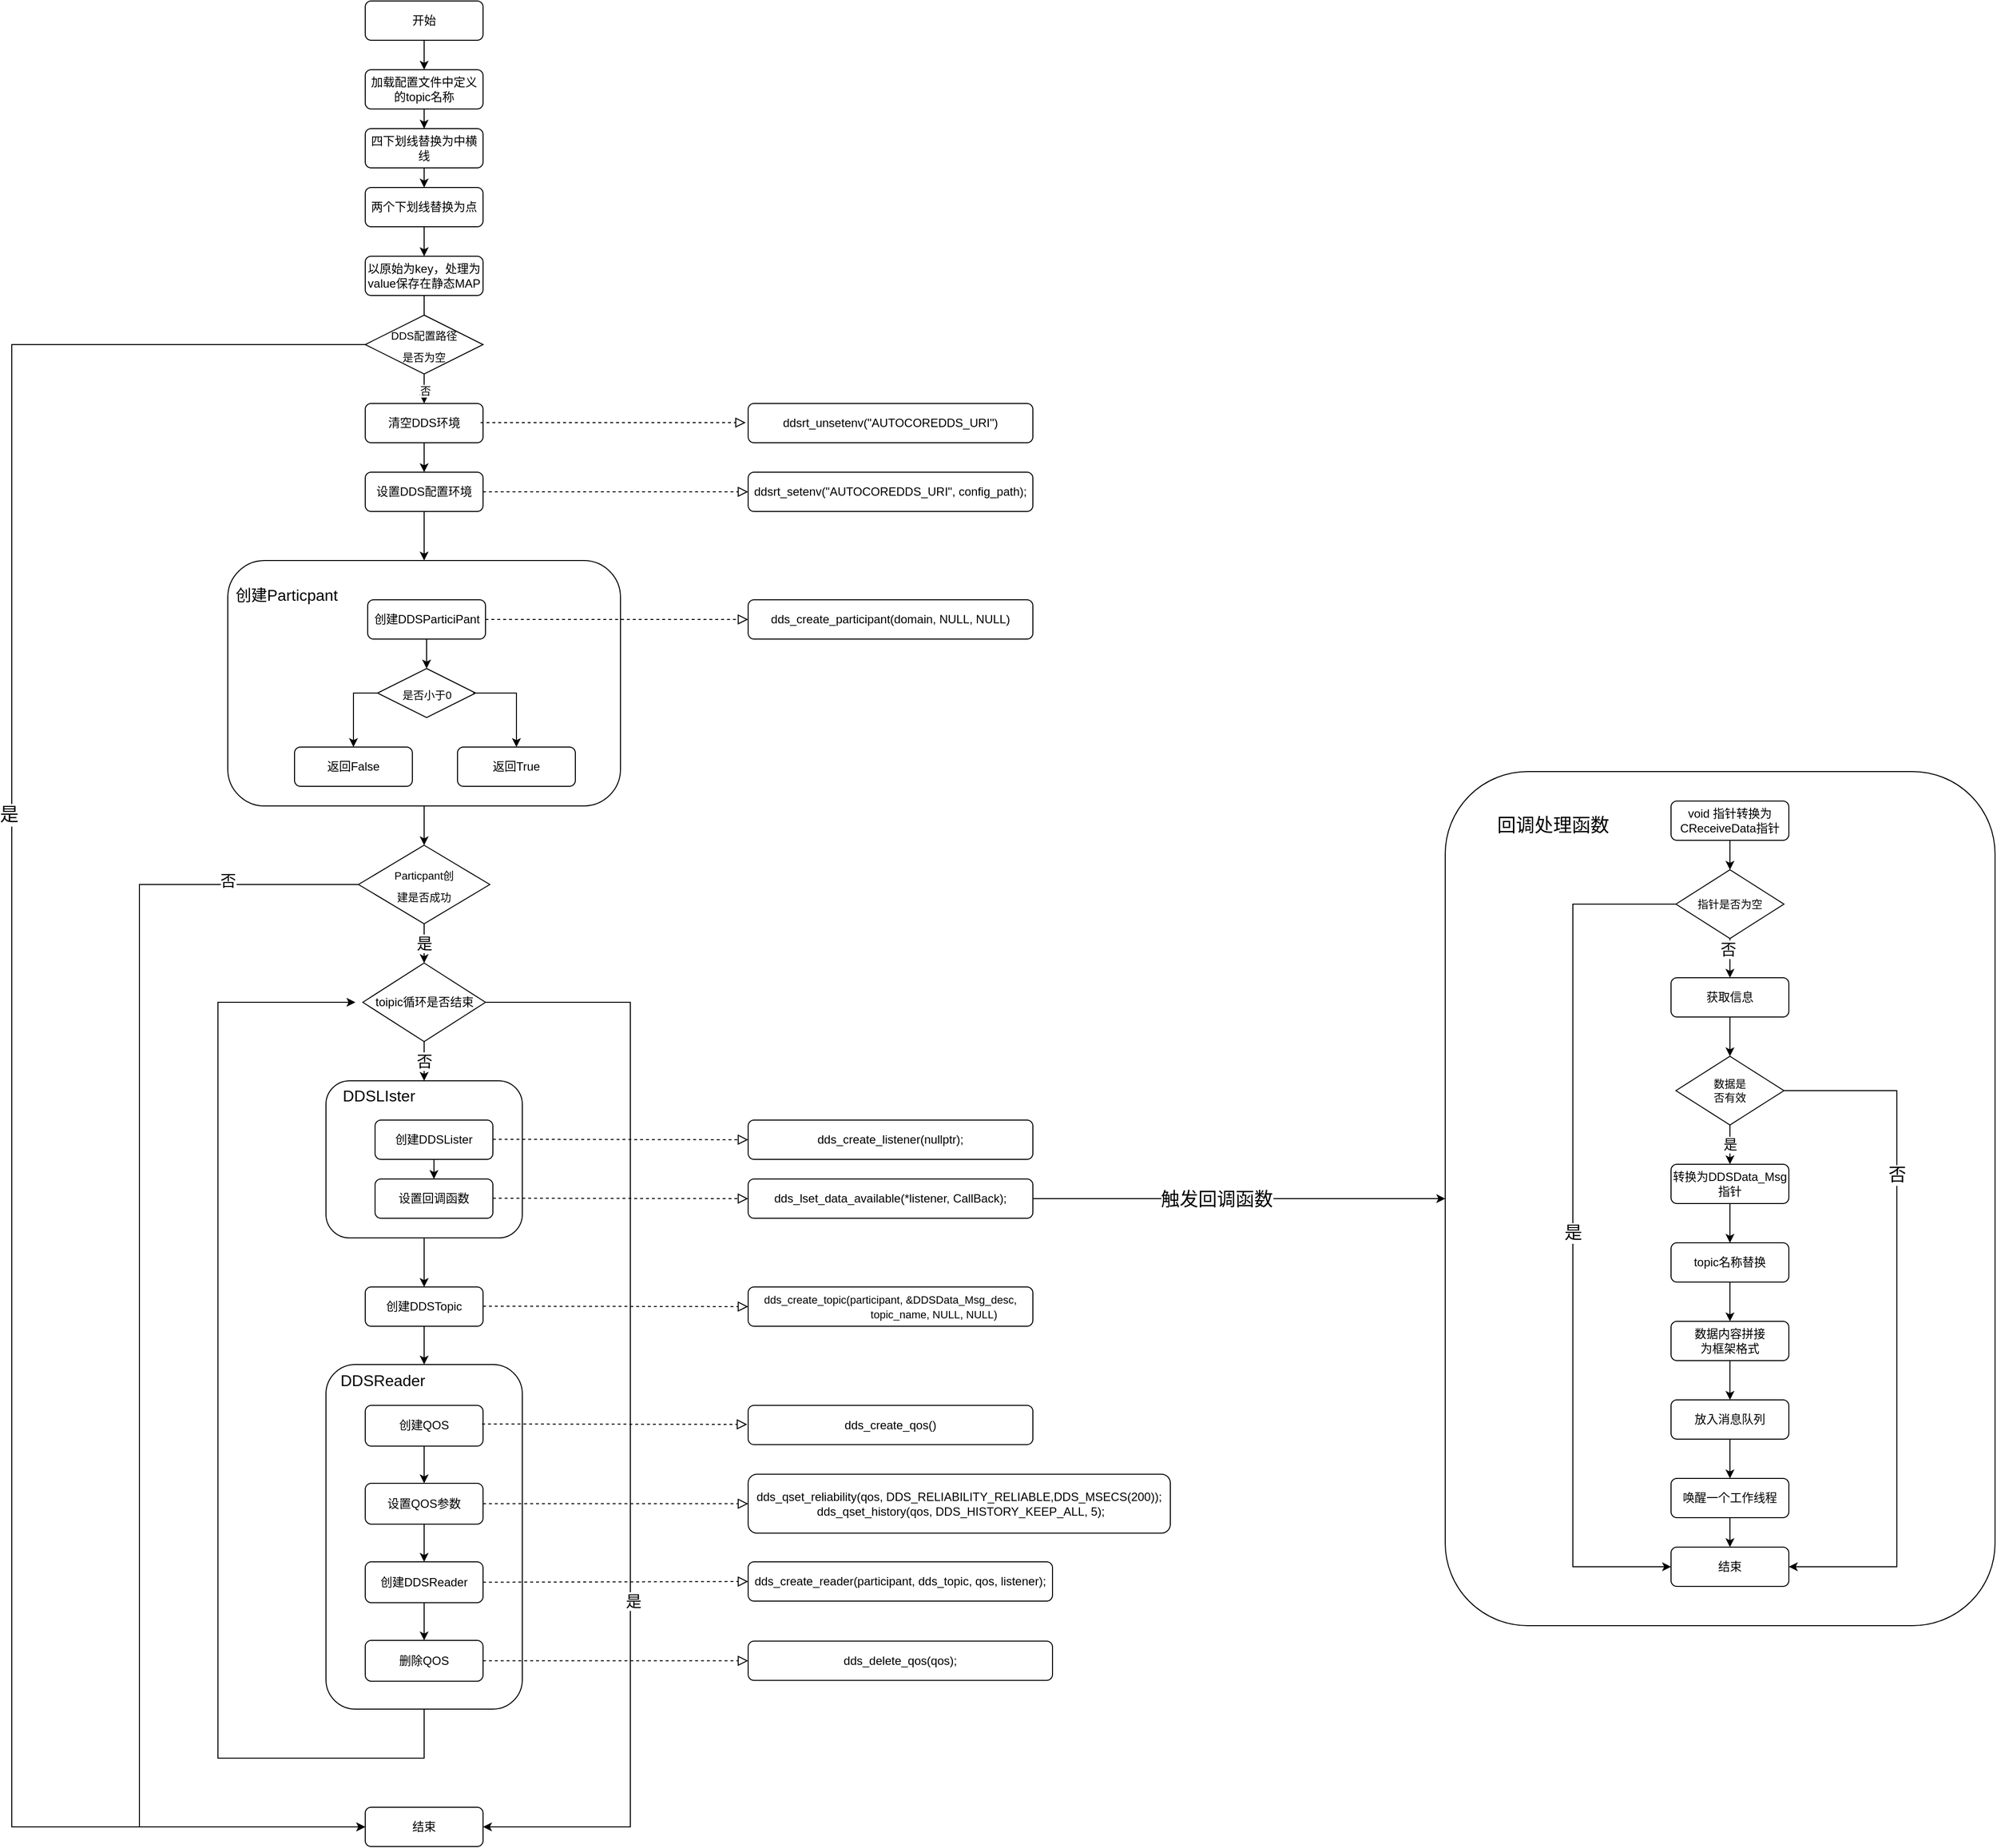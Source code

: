 <mxfile version="18.0.6" type="device" pages="2"><diagram id="C5RBs43oDa-KdzZeNtuy" name="流程图"><mxGraphModel dx="2249" dy="2034" grid="1" gridSize="10" guides="1" tooltips="1" connect="1" arrows="1" fold="1" page="1" pageScale="1" pageWidth="827" pageHeight="1169" math="0" shadow="0"><root><mxCell id="WIyWlLk6GJQsqaUBKTNV-0"/><mxCell id="WIyWlLk6GJQsqaUBKTNV-1" parent="WIyWlLk6GJQsqaUBKTNV-0"/><mxCell id="cuJrRugQoNiFZZpb15wd-6" value="" style="edgeStyle=orthogonalEdgeStyle;rounded=0;orthogonalLoop=1;jettySize=auto;html=1;" parent="WIyWlLk6GJQsqaUBKTNV-1" source="WIyWlLk6GJQsqaUBKTNV-3" target="WIyWlLk6GJQsqaUBKTNV-7" edge="1"><mxGeometry relative="1" as="geometry"/></mxCell><mxCell id="WIyWlLk6GJQsqaUBKTNV-3" value="加载配置文件中定义的topic名称" style="rounded=1;whiteSpace=wrap;html=1;fontSize=12;glass=0;strokeWidth=1;shadow=0;" parent="WIyWlLk6GJQsqaUBKTNV-1" vertex="1"><mxGeometry x="160" y="-130" width="120" height="40" as="geometry"/></mxCell><mxCell id="cuJrRugQoNiFZZpb15wd-7" value="" style="edgeStyle=orthogonalEdgeStyle;rounded=0;orthogonalLoop=1;jettySize=auto;html=1;" parent="WIyWlLk6GJQsqaUBKTNV-1" source="WIyWlLk6GJQsqaUBKTNV-7" target="WIyWlLk6GJQsqaUBKTNV-12" edge="1"><mxGeometry relative="1" as="geometry"/></mxCell><mxCell id="WIyWlLk6GJQsqaUBKTNV-7" value="四下划线替换为中横线" style="rounded=1;whiteSpace=wrap;html=1;fontSize=12;glass=0;strokeWidth=1;shadow=0;" parent="WIyWlLk6GJQsqaUBKTNV-1" vertex="1"><mxGeometry x="160" y="-70" width="120" height="40" as="geometry"/></mxCell><mxCell id="9Qp9pGbFGWa5GOUkGNf--16" value="" style="edgeStyle=orthogonalEdgeStyle;rounded=0;orthogonalLoop=1;jettySize=auto;html=1;fontSize=16;" parent="WIyWlLk6GJQsqaUBKTNV-1" source="WIyWlLk6GJQsqaUBKTNV-11" edge="1"><mxGeometry relative="1" as="geometry"><mxPoint x="220" y="370" as="targetPoint"/></mxGeometry></mxCell><mxCell id="WIyWlLk6GJQsqaUBKTNV-11" value="设置DDS配置环境" style="rounded=1;whiteSpace=wrap;html=1;fontSize=12;glass=0;strokeWidth=1;shadow=0;" parent="WIyWlLk6GJQsqaUBKTNV-1" vertex="1"><mxGeometry x="160" y="280" width="120" height="40" as="geometry"/></mxCell><mxCell id="cuJrRugQoNiFZZpb15wd-9" style="edgeStyle=orthogonalEdgeStyle;rounded=0;orthogonalLoop=1;jettySize=auto;html=1;entryX=0.5;entryY=0;entryDx=0;entryDy=0;" parent="WIyWlLk6GJQsqaUBKTNV-1" source="WIyWlLk6GJQsqaUBKTNV-12" target="cuJrRugQoNiFZZpb15wd-70" edge="1"><mxGeometry relative="1" as="geometry"/></mxCell><mxCell id="WIyWlLk6GJQsqaUBKTNV-12" value="两个下划线替换为点" style="rounded=1;whiteSpace=wrap;html=1;fontSize=12;glass=0;strokeWidth=1;shadow=0;" parent="WIyWlLk6GJQsqaUBKTNV-1" vertex="1"><mxGeometry x="160" y="-10" width="120" height="40" as="geometry"/></mxCell><mxCell id="cuJrRugQoNiFZZpb15wd-17" value="" style="edgeStyle=orthogonalEdgeStyle;rounded=0;orthogonalLoop=1;jettySize=auto;html=1;" parent="WIyWlLk6GJQsqaUBKTNV-1" source="cuJrRugQoNiFZZpb15wd-1" target="cuJrRugQoNiFZZpb15wd-3" edge="1"><mxGeometry relative="1" as="geometry"/></mxCell><mxCell id="cuJrRugQoNiFZZpb15wd-50" value="否" style="edgeStyle=orthogonalEdgeStyle;rounded=0;orthogonalLoop=1;jettySize=auto;html=1;fontSize=16;entryX=0.5;entryY=0;entryDx=0;entryDy=0;" parent="WIyWlLk6GJQsqaUBKTNV-1" source="cuJrRugQoNiFZZpb15wd-2" target="cuJrRugQoNiFZZpb15wd-1" edge="1"><mxGeometry relative="1" as="geometry"/></mxCell><mxCell id="cuJrRugQoNiFZZpb15wd-51" style="edgeStyle=orthogonalEdgeStyle;rounded=0;orthogonalLoop=1;jettySize=auto;html=1;entryX=1;entryY=0.5;entryDx=0;entryDy=0;fontSize=16;exitX=1;exitY=0.5;exitDx=0;exitDy=0;" parent="WIyWlLk6GJQsqaUBKTNV-1" source="cuJrRugQoNiFZZpb15wd-2" target="cuJrRugQoNiFZZpb15wd-12" edge="1"><mxGeometry relative="1" as="geometry"><Array as="points"><mxPoint x="430" y="820"/><mxPoint x="430" y="1660"/></Array></mxGeometry></mxCell><mxCell id="cuJrRugQoNiFZZpb15wd-52" value="是" style="edgeLabel;html=1;align=center;verticalAlign=middle;resizable=0;points=[];fontSize=16;" parent="cuJrRugQoNiFZZpb15wd-51" vertex="1" connectable="0"><mxGeometry x="0.332" y="3" relative="1" as="geometry"><mxPoint as="offset"/></mxGeometry></mxCell><mxCell id="cuJrRugQoNiFZZpb15wd-2" value="toipic循环是否结束" style="rhombus;whiteSpace=wrap;html=1;" parent="WIyWlLk6GJQsqaUBKTNV-1" vertex="1"><mxGeometry x="157.5" y="780" width="125" height="80" as="geometry"/></mxCell><mxCell id="cuJrRugQoNiFZZpb15wd-46" style="edgeStyle=orthogonalEdgeStyle;rounded=0;orthogonalLoop=1;jettySize=auto;html=1;entryX=0.5;entryY=0;entryDx=0;entryDy=0;fontSize=16;" parent="WIyWlLk6GJQsqaUBKTNV-1" source="cuJrRugQoNiFZZpb15wd-3" target="cuJrRugQoNiFZZpb15wd-35" edge="1"><mxGeometry relative="1" as="geometry"/></mxCell><mxCell id="cuJrRugQoNiFZZpb15wd-3" value="创建DDSTopic" style="rounded=1;whiteSpace=wrap;html=1;fontSize=12;glass=0;strokeWidth=1;shadow=0;" parent="WIyWlLk6GJQsqaUBKTNV-1" vertex="1"><mxGeometry x="160" y="1110" width="120" height="40" as="geometry"/></mxCell><mxCell id="cuJrRugQoNiFZZpb15wd-23" value="" style="edgeStyle=orthogonalEdgeStyle;rounded=0;orthogonalLoop=1;jettySize=auto;html=1;fontSize=16;" parent="WIyWlLk6GJQsqaUBKTNV-1" source="cuJrRugQoNiFZZpb15wd-11" target="WIyWlLk6GJQsqaUBKTNV-3" edge="1"><mxGeometry relative="1" as="geometry"/></mxCell><mxCell id="cuJrRugQoNiFZZpb15wd-11" value="开始" style="rounded=1;whiteSpace=wrap;html=1;fontSize=12;glass=0;strokeWidth=1;shadow=0;" parent="WIyWlLk6GJQsqaUBKTNV-1" vertex="1"><mxGeometry x="160" y="-200" width="120" height="40" as="geometry"/></mxCell><mxCell id="cuJrRugQoNiFZZpb15wd-12" value="结束" style="rounded=1;whiteSpace=wrap;html=1;fontSize=12;glass=0;strokeWidth=1;shadow=0;" parent="WIyWlLk6GJQsqaUBKTNV-1" vertex="1"><mxGeometry x="160" y="1640" width="120" height="40" as="geometry"/></mxCell><mxCell id="cuJrRugQoNiFZZpb15wd-24" value="dds_create_participant(domain, NULL, NULL)" style="rounded=1;whiteSpace=wrap;html=1;fontSize=12;glass=0;strokeWidth=1;shadow=0;" parent="WIyWlLk6GJQsqaUBKTNV-1" vertex="1"><mxGeometry x="550" y="410" width="290" height="40" as="geometry"/></mxCell><mxCell id="cuJrRugQoNiFZZpb15wd-25" value="ddsrt_setenv(&quot;AUTOCOREDDS_URI&quot;, config_path);" style="rounded=1;whiteSpace=wrap;html=1;fontSize=12;glass=0;strokeWidth=1;shadow=0;" parent="WIyWlLk6GJQsqaUBKTNV-1" vertex="1"><mxGeometry x="550" y="280" width="290" height="40" as="geometry"/></mxCell><mxCell id="cuJrRugQoNiFZZpb15wd-26" value="dds_create_listener(nullptr);" style="rounded=1;whiteSpace=wrap;html=1;fontSize=12;glass=0;strokeWidth=1;shadow=0;" parent="WIyWlLk6GJQsqaUBKTNV-1" vertex="1"><mxGeometry x="550" y="940" width="290" height="40" as="geometry"/></mxCell><mxCell id="_9ycCEqXCFf_0AN2MD2R-4" style="edgeStyle=orthogonalEdgeStyle;rounded=0;orthogonalLoop=1;jettySize=auto;html=1;fontSize=19;" edge="1" parent="WIyWlLk6GJQsqaUBKTNV-1" source="cuJrRugQoNiFZZpb15wd-27" target="_9ycCEqXCFf_0AN2MD2R-1"><mxGeometry relative="1" as="geometry"/></mxCell><mxCell id="_9ycCEqXCFf_0AN2MD2R-5" value="触发回调函数" style="edgeLabel;html=1;align=center;verticalAlign=middle;resizable=0;points=[];fontSize=19;" vertex="1" connectable="0" parent="_9ycCEqXCFf_0AN2MD2R-4"><mxGeometry x="-0.11" y="-1" relative="1" as="geometry"><mxPoint as="offset"/></mxGeometry></mxCell><mxCell id="cuJrRugQoNiFZZpb15wd-27" value="dds_lset_data_available(*listener, CallBack);" style="rounded=1;whiteSpace=wrap;html=1;fontSize=12;glass=0;strokeWidth=1;shadow=0;" parent="WIyWlLk6GJQsqaUBKTNV-1" vertex="1"><mxGeometry x="550" y="1000" width="290" height="40" as="geometry"/></mxCell><mxCell id="cuJrRugQoNiFZZpb15wd-28" value="dds_create_qos()" style="rounded=1;whiteSpace=wrap;html=1;fontSize=12;glass=0;strokeWidth=1;shadow=0;" parent="WIyWlLk6GJQsqaUBKTNV-1" vertex="1"><mxGeometry x="550" y="1230.57" width="290" height="40" as="geometry"/></mxCell><mxCell id="cuJrRugQoNiFZZpb15wd-29" value="&lt;font style=&quot;font-size: 11px;&quot;&gt;dds_create_topic(participant, &amp;amp;DDSData_Msg_desc,&lt;br&gt;&amp;nbsp; &amp;nbsp; &amp;nbsp; &amp;nbsp; &amp;nbsp; &amp;nbsp; &amp;nbsp; &amp;nbsp; &amp;nbsp; &amp;nbsp; &amp;nbsp; &amp;nbsp; &amp;nbsp; &amp;nbsp; &amp;nbsp;topic_name, NULL, NULL)&lt;/font&gt;" style="rounded=1;whiteSpace=wrap;html=1;fontSize=12;glass=0;strokeWidth=1;shadow=0;" parent="WIyWlLk6GJQsqaUBKTNV-1" vertex="1"><mxGeometry x="550" y="1110" width="290" height="40" as="geometry"/></mxCell><mxCell id="cuJrRugQoNiFZZpb15wd-34" value="" style="group" parent="WIyWlLk6GJQsqaUBKTNV-1" vertex="1" connectable="0"><mxGeometry x="120" y="900" width="200" height="160" as="geometry"/></mxCell><mxCell id="cuJrRugQoNiFZZpb15wd-1" value="&lt;span style=&quot;color: rgba(0, 0, 0, 0); font-family: monospace; font-size: 0px; text-align: start;&quot;&gt;%3CmxGraphModel%3E%3Croot%3E%3CmxCell%20id%3D%220%22%2F%3E%3CmxCell%20id%3D%221%22%20parent%3D%220%22%2F%3E%3CmxCell%20id%3D%222%22%20value%3D%22%E5%88%9B%E5%BB%BADDSTopic%22%20style%3D%22rounded%3D1%3BwhiteSpace%3Dwrap%3Bhtml%3D1%3BfontSize%3D12%3Bglass%3D0%3BstrokeWidth%3D1%3Bshadow%3D0%3B%22%20vertex%3D%221%22%20parent%3D%221%22%3E%3CmxGeometry%20x%3D%22160%22%20y%3D%22760%22%20width%3D%22120%22%20height%3D%2240%22%20as%3D%22geometry%22%2F%3E%3C%2FmxCell%3E%3C%2Froot%3E%3C%2FmxGraphModel%3E&lt;/span&gt;" style="rounded=1;whiteSpace=wrap;html=1;fontSize=12;glass=0;strokeWidth=1;shadow=0;" parent="cuJrRugQoNiFZZpb15wd-34" vertex="1"><mxGeometry width="200" height="160" as="geometry"/></mxCell><mxCell id="cuJrRugQoNiFZZpb15wd-30" value="创建DDSLister" style="rounded=1;whiteSpace=wrap;html=1;fontSize=12;glass=0;strokeWidth=1;shadow=0;" parent="cuJrRugQoNiFZZpb15wd-34" vertex="1"><mxGeometry x="50" y="40" width="120" height="40" as="geometry"/></mxCell><mxCell id="cuJrRugQoNiFZZpb15wd-31" value="设置回调函数" style="rounded=1;whiteSpace=wrap;html=1;fontSize=12;glass=0;strokeWidth=1;shadow=0;" parent="cuJrRugQoNiFZZpb15wd-34" vertex="1"><mxGeometry x="50" y="100" width="120" height="40" as="geometry"/></mxCell><mxCell id="cuJrRugQoNiFZZpb15wd-33" value="" style="edgeStyle=orthogonalEdgeStyle;rounded=0;orthogonalLoop=1;jettySize=auto;html=1;fontSize=16;" parent="cuJrRugQoNiFZZpb15wd-34" source="cuJrRugQoNiFZZpb15wd-30" target="cuJrRugQoNiFZZpb15wd-31" edge="1"><mxGeometry relative="1" as="geometry"/></mxCell><mxCell id="cuJrRugQoNiFZZpb15wd-32" value="DDSLIster" style="text;html=1;strokeColor=none;fillColor=none;align=center;verticalAlign=middle;whiteSpace=wrap;rounded=0;fontSize=16;" parent="cuJrRugQoNiFZZpb15wd-34" vertex="1"><mxGeometry x="24" width="60" height="30" as="geometry"/></mxCell><mxCell id="cuJrRugQoNiFZZpb15wd-47" style="edgeStyle=orthogonalEdgeStyle;rounded=0;orthogonalLoop=1;jettySize=auto;html=1;fontSize=16;" parent="WIyWlLk6GJQsqaUBKTNV-1" source="cuJrRugQoNiFZZpb15wd-35" edge="1"><mxGeometry relative="1" as="geometry"><mxPoint x="150" y="820" as="targetPoint"/><Array as="points"><mxPoint x="220" y="1590"/><mxPoint x="10" y="1590"/><mxPoint x="10" y="820"/></Array></mxGeometry></mxCell><mxCell id="cuJrRugQoNiFZZpb15wd-57" value="" style="endArrow=block;startArrow=none;endFill=0;startFill=0;endSize=8;html=1;verticalAlign=bottom;dashed=1;labelBackgroundColor=none;rounded=0;fontSize=16;elbow=vertical;exitX=1;exitY=0.5;exitDx=0;exitDy=0;entryX=0;entryY=0.5;entryDx=0;entryDy=0;" parent="WIyWlLk6GJQsqaUBKTNV-1" source="WIyWlLk6GJQsqaUBKTNV-11" target="cuJrRugQoNiFZZpb15wd-25" edge="1"><mxGeometry width="160" relative="1" as="geometry"><mxPoint x="380" y="420" as="sourcePoint"/><mxPoint x="540" y="420" as="targetPoint"/></mxGeometry></mxCell><mxCell id="cuJrRugQoNiFZZpb15wd-59" value="" style="endArrow=block;startArrow=none;endFill=0;startFill=0;endSize=8;html=1;verticalAlign=bottom;dashed=1;labelBackgroundColor=none;rounded=0;fontSize=16;elbow=vertical;exitX=1;exitY=0.5;exitDx=0;exitDy=0;" parent="WIyWlLk6GJQsqaUBKTNV-1" edge="1"><mxGeometry width="160" relative="1" as="geometry"><mxPoint x="290" y="959.58" as="sourcePoint"/><mxPoint x="550" y="960" as="targetPoint"/></mxGeometry></mxCell><mxCell id="cuJrRugQoNiFZZpb15wd-60" style="edgeStyle=none;rounded=0;orthogonalLoop=1;jettySize=auto;html=1;exitX=0.5;exitY=1;exitDx=0;exitDy=0;fontSize=16;elbow=vertical;" parent="WIyWlLk6GJQsqaUBKTNV-1" source="cuJrRugQoNiFZZpb15wd-26" target="cuJrRugQoNiFZZpb15wd-26" edge="1"><mxGeometry relative="1" as="geometry"/></mxCell><mxCell id="cuJrRugQoNiFZZpb15wd-61" value="" style="endArrow=block;startArrow=none;endFill=0;startFill=0;endSize=8;html=1;verticalAlign=bottom;dashed=1;labelBackgroundColor=none;rounded=0;fontSize=16;elbow=vertical;exitX=1;exitY=0.5;exitDx=0;exitDy=0;entryX=0;entryY=0.5;entryDx=0;entryDy=0;" parent="WIyWlLk6GJQsqaUBKTNV-1" target="cuJrRugQoNiFZZpb15wd-27" edge="1"><mxGeometry width="160" relative="1" as="geometry"><mxPoint x="290" y="1019.58" as="sourcePoint"/><mxPoint x="540" y="1020" as="targetPoint"/></mxGeometry></mxCell><mxCell id="cuJrRugQoNiFZZpb15wd-62" value="" style="endArrow=block;startArrow=none;endFill=0;startFill=0;endSize=8;html=1;verticalAlign=bottom;dashed=1;labelBackgroundColor=none;rounded=0;fontSize=16;elbow=vertical;exitX=1;exitY=0.5;exitDx=0;exitDy=0;entryX=0;entryY=0.5;entryDx=0;entryDy=0;" parent="WIyWlLk6GJQsqaUBKTNV-1" target="cuJrRugQoNiFZZpb15wd-29" edge="1"><mxGeometry width="160" relative="1" as="geometry"><mxPoint x="280" y="1129.58" as="sourcePoint"/><mxPoint x="540" y="1130" as="targetPoint"/></mxGeometry></mxCell><mxCell id="cuJrRugQoNiFZZpb15wd-64" value="dds_qset_reliability(qos, DDS_RELIABILITY_RELIABLE,DDS_MSECS(200));&lt;br&gt;&amp;nbsp;dds_qset_history(qos, DDS_HISTORY_KEEP_ALL, 5);" style="rounded=1;whiteSpace=wrap;html=1;fontSize=12;glass=0;strokeWidth=1;shadow=0;" parent="WIyWlLk6GJQsqaUBKTNV-1" vertex="1"><mxGeometry x="550" y="1300.78" width="430" height="60" as="geometry"/></mxCell><mxCell id="cuJrRugQoNiFZZpb15wd-66" value="dds_create_reader(participant, dds_topic, qos, listener);" style="rounded=1;whiteSpace=wrap;html=1;fontSize=12;glass=0;strokeWidth=1;shadow=0;" parent="WIyWlLk6GJQsqaUBKTNV-1" vertex="1"><mxGeometry x="550" y="1390" width="310" height="40" as="geometry"/></mxCell><mxCell id="cuJrRugQoNiFZZpb15wd-68" value="dds_delete_qos(qos);" style="rounded=1;whiteSpace=wrap;html=1;fontSize=12;glass=0;strokeWidth=1;shadow=0;" parent="WIyWlLk6GJQsqaUBKTNV-1" vertex="1"><mxGeometry x="550" y="1470.79" width="310" height="40" as="geometry"/></mxCell><mxCell id="9Qp9pGbFGWa5GOUkGNf--5" value="" style="edgeStyle=orthogonalEdgeStyle;rounded=0;orthogonalLoop=1;jettySize=auto;html=1;fontSize=11;" parent="WIyWlLk6GJQsqaUBKTNV-1" source="cuJrRugQoNiFZZpb15wd-70" target="9Qp9pGbFGWa5GOUkGNf--4" edge="1"><mxGeometry relative="1" as="geometry"/></mxCell><mxCell id="9Qp9pGbFGWa5GOUkGNf--6" value="否" style="edgeLabel;html=1;align=center;verticalAlign=middle;resizable=0;points=[];fontSize=11;" parent="9Qp9pGbFGWa5GOUkGNf--5" vertex="1" connectable="0"><mxGeometry x="0.746" y="1" relative="1" as="geometry"><mxPoint y="1" as="offset"/></mxGeometry></mxCell><mxCell id="cuJrRugQoNiFZZpb15wd-70" value="以原始为key，处理为value保存在静态MAP" style="rounded=1;whiteSpace=wrap;html=1;fontSize=12;glass=0;strokeWidth=1;shadow=0;" parent="WIyWlLk6GJQsqaUBKTNV-1" vertex="1"><mxGeometry x="160" y="60" width="120" height="40" as="geometry"/></mxCell><mxCell id="cuJrRugQoNiFZZpb15wd-35" value="" style="rounded=1;whiteSpace=wrap;html=1;fontSize=16;" parent="WIyWlLk6GJQsqaUBKTNV-1" vertex="1"><mxGeometry x="120" y="1189" width="200" height="351" as="geometry"/></mxCell><mxCell id="cuJrRugQoNiFZZpb15wd-4" value="创建QOS" style="rounded=1;whiteSpace=wrap;html=1;fontSize=12;glass=0;strokeWidth=1;shadow=0;" parent="WIyWlLk6GJQsqaUBKTNV-1" vertex="1"><mxGeometry x="160" y="1230.571" width="120" height="41.571" as="geometry"/></mxCell><mxCell id="cuJrRugQoNiFZZpb15wd-36" value="设置QOS参数" style="rounded=1;whiteSpace=wrap;html=1;fontSize=12;glass=0;strokeWidth=1;shadow=0;" parent="WIyWlLk6GJQsqaUBKTNV-1" vertex="1"><mxGeometry x="160" y="1309.999" width="120" height="41.571" as="geometry"/></mxCell><mxCell id="cuJrRugQoNiFZZpb15wd-41" style="edgeStyle=orthogonalEdgeStyle;rounded=0;orthogonalLoop=1;jettySize=auto;html=1;entryX=0.5;entryY=0;entryDx=0;entryDy=0;fontSize=16;" parent="WIyWlLk6GJQsqaUBKTNV-1" source="cuJrRugQoNiFZZpb15wd-4" target="cuJrRugQoNiFZZpb15wd-36" edge="1"><mxGeometry relative="1" as="geometry"/></mxCell><mxCell id="cuJrRugQoNiFZZpb15wd-37" value="创建DDSReader" style="rounded=1;whiteSpace=wrap;html=1;fontSize=12;glass=0;strokeWidth=1;shadow=0;" parent="WIyWlLk6GJQsqaUBKTNV-1" vertex="1"><mxGeometry x="160" y="1389.996" width="120" height="41.571" as="geometry"/></mxCell><mxCell id="cuJrRugQoNiFZZpb15wd-43" style="edgeStyle=orthogonalEdgeStyle;rounded=0;orthogonalLoop=1;jettySize=auto;html=1;entryX=0.5;entryY=0;entryDx=0;entryDy=0;fontSize=16;" parent="WIyWlLk6GJQsqaUBKTNV-1" source="cuJrRugQoNiFZZpb15wd-36" target="cuJrRugQoNiFZZpb15wd-37" edge="1"><mxGeometry relative="1" as="geometry"/></mxCell><mxCell id="cuJrRugQoNiFZZpb15wd-38" value="删除QOS" style="rounded=1;whiteSpace=wrap;html=1;fontSize=12;glass=0;strokeWidth=1;shadow=0;" parent="WIyWlLk6GJQsqaUBKTNV-1" vertex="1"><mxGeometry x="160" y="1470.003" width="120" height="41.571" as="geometry"/></mxCell><mxCell id="cuJrRugQoNiFZZpb15wd-44" style="edgeStyle=orthogonalEdgeStyle;rounded=0;orthogonalLoop=1;jettySize=auto;html=1;entryX=0.5;entryY=0;entryDx=0;entryDy=0;fontSize=16;" parent="WIyWlLk6GJQsqaUBKTNV-1" source="cuJrRugQoNiFZZpb15wd-37" target="cuJrRugQoNiFZZpb15wd-38" edge="1"><mxGeometry relative="1" as="geometry"/></mxCell><mxCell id="cuJrRugQoNiFZZpb15wd-39" value="DDSReader" style="text;html=1;strokeColor=none;fillColor=none;align=center;verticalAlign=middle;whiteSpace=wrap;rounded=0;fontSize=16;" parent="WIyWlLk6GJQsqaUBKTNV-1" vertex="1"><mxGeometry x="148" y="1189" width="60" height="31.179" as="geometry"/></mxCell><mxCell id="_9ycCEqXCFf_0AN2MD2R-6" style="edgeStyle=orthogonalEdgeStyle;rounded=0;orthogonalLoop=1;jettySize=auto;html=1;fontSize=19;" edge="1" parent="WIyWlLk6GJQsqaUBKTNV-1" source="9Qp9pGbFGWa5GOUkGNf--3" target="cuJrRugQoNiFZZpb15wd-12"><mxGeometry relative="1" as="geometry"><Array as="points"><mxPoint x="-200" y="150"/><mxPoint x="-200" y="1660"/></Array></mxGeometry></mxCell><mxCell id="_9ycCEqXCFf_0AN2MD2R-7" value="是" style="edgeLabel;html=1;align=center;verticalAlign=middle;resizable=0;points=[];fontSize=19;" vertex="1" connectable="0" parent="_9ycCEqXCFf_0AN2MD2R-6"><mxGeometry x="-0.248" y="-3" relative="1" as="geometry"><mxPoint as="offset"/></mxGeometry></mxCell><mxCell id="9Qp9pGbFGWa5GOUkGNf--3" value="&lt;font style=&quot;font-size: 11px;&quot;&gt;DDS配置路径&lt;br&gt;是否为空&lt;/font&gt;" style="rhombus;whiteSpace=wrap;html=1;fontSize=18;" parent="WIyWlLk6GJQsqaUBKTNV-1" vertex="1"><mxGeometry x="160" y="120" width="120" height="60" as="geometry"/></mxCell><mxCell id="9Qp9pGbFGWa5GOUkGNf--8" value="" style="edgeStyle=orthogonalEdgeStyle;rounded=0;orthogonalLoop=1;jettySize=auto;html=1;fontSize=11;" parent="WIyWlLk6GJQsqaUBKTNV-1" source="9Qp9pGbFGWa5GOUkGNf--4" target="WIyWlLk6GJQsqaUBKTNV-11" edge="1"><mxGeometry relative="1" as="geometry"/></mxCell><mxCell id="9Qp9pGbFGWa5GOUkGNf--4" value="清空DDS环境" style="rounded=1;whiteSpace=wrap;html=1;fontSize=12;glass=0;strokeWidth=1;shadow=0;" parent="WIyWlLk6GJQsqaUBKTNV-1" vertex="1"><mxGeometry x="160" y="210" width="120" height="40" as="geometry"/></mxCell><mxCell id="9Qp9pGbFGWa5GOUkGNf--9" value="ddsrt_unsetenv(&quot;AUTOCOREDDS_URI&quot;)" style="rounded=1;whiteSpace=wrap;html=1;fontSize=12;glass=0;strokeWidth=1;shadow=0;" parent="WIyWlLk6GJQsqaUBKTNV-1" vertex="1"><mxGeometry x="550" y="210" width="290" height="40" as="geometry"/></mxCell><mxCell id="9Qp9pGbFGWa5GOUkGNf--10" value="" style="endArrow=block;startArrow=none;endFill=0;startFill=0;endSize=8;html=1;verticalAlign=bottom;dashed=1;labelBackgroundColor=none;rounded=0;fontSize=16;elbow=vertical;exitX=1;exitY=0.5;exitDx=0;exitDy=0;entryX=0;entryY=0.5;entryDx=0;entryDy=0;" parent="WIyWlLk6GJQsqaUBKTNV-1" edge="1"><mxGeometry width="160" relative="1" as="geometry"><mxPoint x="277.5" y="229.5" as="sourcePoint"/><mxPoint x="547.5" y="229.5" as="targetPoint"/></mxGeometry></mxCell><mxCell id="9Qp9pGbFGWa5GOUkGNf--23" value="" style="edgeStyle=orthogonalEdgeStyle;rounded=0;orthogonalLoop=1;jettySize=auto;html=1;fontSize=16;" parent="WIyWlLk6GJQsqaUBKTNV-1" source="9Qp9pGbFGWa5GOUkGNf--12" target="9Qp9pGbFGWa5GOUkGNf--22" edge="1"><mxGeometry relative="1" as="geometry"/></mxCell><mxCell id="9Qp9pGbFGWa5GOUkGNf--12" value="" style="rounded=1;whiteSpace=wrap;html=1;fontSize=11;" parent="WIyWlLk6GJQsqaUBKTNV-1" vertex="1"><mxGeometry x="20" y="370" width="400" height="250" as="geometry"/></mxCell><mxCell id="cuJrRugQoNiFZZpb15wd-0" value="创建DDSParticiPant" style="rounded=1;whiteSpace=wrap;html=1;fontSize=12;glass=0;strokeWidth=1;shadow=0;" parent="WIyWlLk6GJQsqaUBKTNV-1" vertex="1"><mxGeometry x="162.5" y="410" width="120" height="40" as="geometry"/></mxCell><mxCell id="9Qp9pGbFGWa5GOUkGNf--11" value="&lt;span style=&quot;font-size: 11px;&quot;&gt;是否小于0&lt;/span&gt;" style="rhombus;whiteSpace=wrap;html=1;fontSize=18;" parent="WIyWlLk6GJQsqaUBKTNV-1" vertex="1"><mxGeometry x="172.5" y="480" width="100" height="50" as="geometry"/></mxCell><mxCell id="9Qp9pGbFGWa5GOUkGNf--18" value="" style="edgeStyle=orthogonalEdgeStyle;rounded=0;orthogonalLoop=1;jettySize=auto;html=1;fontSize=16;entryX=0.5;entryY=0;entryDx=0;entryDy=0;" parent="WIyWlLk6GJQsqaUBKTNV-1" source="cuJrRugQoNiFZZpb15wd-0" target="9Qp9pGbFGWa5GOUkGNf--11" edge="1"><mxGeometry relative="1" as="geometry"/></mxCell><mxCell id="9Qp9pGbFGWa5GOUkGNf--13" value="返回False" style="rounded=1;whiteSpace=wrap;html=1;fontSize=12;glass=0;strokeWidth=1;shadow=0;" parent="WIyWlLk6GJQsqaUBKTNV-1" vertex="1"><mxGeometry x="88" y="560" width="120" height="40" as="geometry"/></mxCell><mxCell id="9Qp9pGbFGWa5GOUkGNf--20" style="edgeStyle=orthogonalEdgeStyle;rounded=0;orthogonalLoop=1;jettySize=auto;html=1;entryX=0.5;entryY=0;entryDx=0;entryDy=0;fontSize=16;exitX=0;exitY=0.5;exitDx=0;exitDy=0;" parent="WIyWlLk6GJQsqaUBKTNV-1" source="9Qp9pGbFGWa5GOUkGNf--11" target="9Qp9pGbFGWa5GOUkGNf--13" edge="1"><mxGeometry relative="1" as="geometry"/></mxCell><mxCell id="9Qp9pGbFGWa5GOUkGNf--14" value="返回True" style="rounded=1;whiteSpace=wrap;html=1;fontSize=12;glass=0;strokeWidth=1;shadow=0;" parent="WIyWlLk6GJQsqaUBKTNV-1" vertex="1"><mxGeometry x="254" y="560" width="120" height="40" as="geometry"/></mxCell><mxCell id="9Qp9pGbFGWa5GOUkGNf--17" value="" style="edgeStyle=orthogonalEdgeStyle;rounded=0;orthogonalLoop=1;jettySize=auto;html=1;fontSize=16;" parent="WIyWlLk6GJQsqaUBKTNV-1" target="9Qp9pGbFGWa5GOUkGNf--14" edge="1"><mxGeometry relative="1" as="geometry"><mxPoint x="270" y="505" as="sourcePoint"/><Array as="points"><mxPoint x="314" y="505"/></Array></mxGeometry></mxCell><mxCell id="9Qp9pGbFGWa5GOUkGNf--15" value="创建Particpant" style="text;html=1;strokeColor=none;fillColor=none;align=center;verticalAlign=middle;whiteSpace=wrap;rounded=0;fontSize=16;" parent="WIyWlLk6GJQsqaUBKTNV-1" vertex="1"><mxGeometry x="20" y="390" width="120" height="30" as="geometry"/></mxCell><mxCell id="9Qp9pGbFGWa5GOUkGNf--24" value="是" style="edgeStyle=orthogonalEdgeStyle;rounded=0;orthogonalLoop=1;jettySize=auto;html=1;fontSize=16;" parent="WIyWlLk6GJQsqaUBKTNV-1" source="9Qp9pGbFGWa5GOUkGNf--22" target="cuJrRugQoNiFZZpb15wd-2" edge="1"><mxGeometry relative="1" as="geometry"/></mxCell><mxCell id="9Qp9pGbFGWa5GOUkGNf--25" style="edgeStyle=orthogonalEdgeStyle;rounded=0;orthogonalLoop=1;jettySize=auto;html=1;entryX=0;entryY=0.5;entryDx=0;entryDy=0;fontSize=16;" parent="WIyWlLk6GJQsqaUBKTNV-1" source="9Qp9pGbFGWa5GOUkGNf--22" target="cuJrRugQoNiFZZpb15wd-12" edge="1"><mxGeometry relative="1" as="geometry"><Array as="points"><mxPoint x="-70" y="700"/><mxPoint x="-70" y="1660"/></Array></mxGeometry></mxCell><mxCell id="9Qp9pGbFGWa5GOUkGNf--26" value="否" style="edgeLabel;html=1;align=center;verticalAlign=middle;resizable=0;points=[];fontSize=16;" parent="9Qp9pGbFGWa5GOUkGNf--25" vertex="1" connectable="0"><mxGeometry x="-0.812" y="-4" relative="1" as="geometry"><mxPoint as="offset"/></mxGeometry></mxCell><mxCell id="9Qp9pGbFGWa5GOUkGNf--22" value="&lt;span style=&quot;font-size: 11px;&quot;&gt;Particpant创&lt;br&gt;建是否成功&lt;/span&gt;" style="rhombus;whiteSpace=wrap;html=1;fontSize=18;" parent="WIyWlLk6GJQsqaUBKTNV-1" vertex="1"><mxGeometry x="153.12" y="660" width="133.75" height="80" as="geometry"/></mxCell><mxCell id="cuJrRugQoNiFZZpb15wd-58" value="" style="endArrow=block;startArrow=none;endFill=0;startFill=0;endSize=8;html=1;verticalAlign=bottom;dashed=1;labelBackgroundColor=none;rounded=0;fontSize=16;elbow=vertical;exitX=1;exitY=0.5;exitDx=0;exitDy=0;entryX=0;entryY=0.5;entryDx=0;entryDy=0;" parent="WIyWlLk6GJQsqaUBKTNV-1" source="cuJrRugQoNiFZZpb15wd-0" target="cuJrRugQoNiFZZpb15wd-24" edge="1"><mxGeometry width="160" relative="1" as="geometry"><mxPoint x="250" y="390" as="sourcePoint"/><mxPoint x="520" y="390" as="targetPoint"/></mxGeometry></mxCell><mxCell id="cuJrRugQoNiFZZpb15wd-63" value="" style="endArrow=block;startArrow=none;endFill=0;startFill=0;endSize=8;html=1;verticalAlign=bottom;dashed=1;labelBackgroundColor=none;rounded=0;fontSize=16;elbow=vertical;exitX=1;exitY=0.5;exitDx=0;exitDy=0;entryX=0;entryY=0.5;entryDx=0;entryDy=0;" parent="WIyWlLk6GJQsqaUBKTNV-1" edge="1"><mxGeometry width="160" relative="1" as="geometry"><mxPoint x="279" y="1249.58" as="sourcePoint"/><mxPoint x="549" y="1250" as="targetPoint"/></mxGeometry></mxCell><mxCell id="cuJrRugQoNiFZZpb15wd-65" value="" style="endArrow=block;startArrow=none;endFill=0;startFill=0;endSize=8;html=1;verticalAlign=bottom;dashed=1;labelBackgroundColor=none;rounded=0;fontSize=16;elbow=vertical;exitX=1;exitY=0.5;exitDx=0;exitDy=0;entryX=0;entryY=0.5;entryDx=0;entryDy=0;" parent="WIyWlLk6GJQsqaUBKTNV-1" source="cuJrRugQoNiFZZpb15wd-36" target="cuJrRugQoNiFZZpb15wd-64" edge="1"><mxGeometry width="160" relative="1" as="geometry"><mxPoint x="279" y="1309.58" as="sourcePoint"/><mxPoint x="549.0" y="1310" as="targetPoint"/></mxGeometry></mxCell><mxCell id="cuJrRugQoNiFZZpb15wd-67" value="" style="endArrow=block;startArrow=none;endFill=0;startFill=0;endSize=8;html=1;verticalAlign=bottom;dashed=1;labelBackgroundColor=none;rounded=0;fontSize=16;elbow=vertical;exitX=1;exitY=0.5;exitDx=0;exitDy=0;entryX=0;entryY=0.5;entryDx=0;entryDy=0;" parent="WIyWlLk6GJQsqaUBKTNV-1" source="cuJrRugQoNiFZZpb15wd-37" target="cuJrRugQoNiFZZpb15wd-66" edge="1"><mxGeometry width="160" relative="1" as="geometry"><mxPoint x="279" y="1380" as="sourcePoint"/><mxPoint x="549.0" y="1380.42" as="targetPoint"/></mxGeometry></mxCell><mxCell id="cuJrRugQoNiFZZpb15wd-69" value="" style="endArrow=block;startArrow=none;endFill=0;startFill=0;endSize=8;html=1;verticalAlign=bottom;dashed=1;labelBackgroundColor=none;rounded=0;fontSize=16;elbow=vertical;exitX=1;exitY=0.5;exitDx=0;exitDy=0;entryX=0;entryY=0.5;entryDx=0;entryDy=0;" parent="WIyWlLk6GJQsqaUBKTNV-1" source="cuJrRugQoNiFZZpb15wd-38" target="cuJrRugQoNiFZZpb15wd-68" edge="1"><mxGeometry width="160" relative="1" as="geometry"><mxPoint x="279" y="1440" as="sourcePoint"/><mxPoint x="550" y="1450" as="targetPoint"/></mxGeometry></mxCell><mxCell id="_9ycCEqXCFf_0AN2MD2R-3" value="" style="group" vertex="1" connectable="0" parent="WIyWlLk6GJQsqaUBKTNV-1"><mxGeometry x="1260" y="585" width="560" height="870" as="geometry"/></mxCell><mxCell id="_9ycCEqXCFf_0AN2MD2R-1" value="" style="rounded=1;whiteSpace=wrap;html=1;" vertex="1" parent="_9ycCEqXCFf_0AN2MD2R-3"><mxGeometry width="560" height="870" as="geometry"/></mxCell><mxCell id="cuJrRugQoNiFZZpb15wd-75" value="指针是否为空" style="rhombus;whiteSpace=wrap;html=1;fontSize=11;" parent="_9ycCEqXCFf_0AN2MD2R-3" vertex="1"><mxGeometry x="235" y="100" width="110" height="70" as="geometry"/></mxCell><mxCell id="cuJrRugQoNiFZZpb15wd-76" value="获取信息" style="rounded=1;whiteSpace=wrap;html=1;fontSize=12;glass=0;strokeWidth=1;shadow=0;" parent="_9ycCEqXCFf_0AN2MD2R-3" vertex="1"><mxGeometry x="230" y="210" width="120" height="40" as="geometry"/></mxCell><mxCell id="cuJrRugQoNiFZZpb15wd-90" value="" style="edgeStyle=none;rounded=0;orthogonalLoop=1;jettySize=auto;html=1;fontSize=11;elbow=vertical;" parent="_9ycCEqXCFf_0AN2MD2R-3" source="cuJrRugQoNiFZZpb15wd-75" target="cuJrRugQoNiFZZpb15wd-76" edge="1"><mxGeometry relative="1" as="geometry"/></mxCell><mxCell id="zJ0jk2AAxYMheZDzeK-u-3" value="否" style="edgeLabel;html=1;align=center;verticalAlign=middle;resizable=0;points=[];fontSize=16;" parent="cuJrRugQoNiFZZpb15wd-90" vertex="1" connectable="0"><mxGeometry x="-0.458" y="-2" relative="1" as="geometry"><mxPoint as="offset"/></mxGeometry></mxCell><mxCell id="cuJrRugQoNiFZZpb15wd-77" value="数据是&lt;br&gt;否有效" style="rhombus;whiteSpace=wrap;html=1;fontSize=11;" parent="_9ycCEqXCFf_0AN2MD2R-3" vertex="1"><mxGeometry x="235" y="290" width="110" height="70" as="geometry"/></mxCell><mxCell id="cuJrRugQoNiFZZpb15wd-91" value="" style="edgeStyle=none;rounded=0;orthogonalLoop=1;jettySize=auto;html=1;fontSize=11;elbow=vertical;" parent="_9ycCEqXCFf_0AN2MD2R-3" source="cuJrRugQoNiFZZpb15wd-76" target="cuJrRugQoNiFZZpb15wd-77" edge="1"><mxGeometry relative="1" as="geometry"/></mxCell><mxCell id="cuJrRugQoNiFZZpb15wd-93" value="" style="edgeStyle=none;rounded=0;orthogonalLoop=1;jettySize=auto;html=1;fontSize=11;elbow=vertical;entryX=0.5;entryY=0;entryDx=0;entryDy=0;" parent="_9ycCEqXCFf_0AN2MD2R-3" source="cuJrRugQoNiFZZpb15wd-78" edge="1"><mxGeometry relative="1" as="geometry"><mxPoint x="290" y="480" as="targetPoint"/></mxGeometry></mxCell><mxCell id="cuJrRugQoNiFZZpb15wd-78" value="转换为DDSData_Msg指针" style="rounded=1;whiteSpace=wrap;html=1;fontSize=12;glass=0;strokeWidth=1;shadow=0;" parent="_9ycCEqXCFf_0AN2MD2R-3" vertex="1"><mxGeometry x="230" y="400" width="120" height="40" as="geometry"/></mxCell><mxCell id="cuJrRugQoNiFZZpb15wd-92" value="是" style="edgeStyle=none;rounded=0;orthogonalLoop=1;jettySize=auto;html=1;fontSize=14;elbow=vertical;" parent="_9ycCEqXCFf_0AN2MD2R-3" source="cuJrRugQoNiFZZpb15wd-77" target="cuJrRugQoNiFZZpb15wd-78" edge="1"><mxGeometry relative="1" as="geometry"/></mxCell><mxCell id="cuJrRugQoNiFZZpb15wd-103" value="是" style="edgeStyle=orthogonalEdgeStyle;rounded=0;orthogonalLoop=1;jettySize=auto;html=1;entryX=0;entryY=0.5;entryDx=0;entryDy=0;fontSize=18;elbow=vertical;exitX=0;exitY=0.5;exitDx=0;exitDy=0;" parent="_9ycCEqXCFf_0AN2MD2R-3" source="cuJrRugQoNiFZZpb15wd-75" target="cuJrRugQoNiFZZpb15wd-99" edge="1"><mxGeometry relative="1" as="geometry"><Array as="points"><mxPoint x="130" y="135"/><mxPoint x="130" y="810"/></Array><mxPoint x="235" y="515" as="sourcePoint"/></mxGeometry></mxCell><mxCell id="cuJrRugQoNiFZZpb15wd-85" value="topic名称替换" style="rounded=1;whiteSpace=wrap;html=1;fontSize=12;glass=0;strokeWidth=1;shadow=0;" parent="_9ycCEqXCFf_0AN2MD2R-3" vertex="1"><mxGeometry x="230" y="480" width="120" height="40" as="geometry"/></mxCell><mxCell id="cuJrRugQoNiFZZpb15wd-86" value="数据内容拼接&lt;br&gt;为框架格式" style="rounded=1;whiteSpace=wrap;html=1;fontSize=12;glass=0;strokeWidth=1;shadow=0;" parent="_9ycCEqXCFf_0AN2MD2R-3" vertex="1"><mxGeometry x="230" y="560" width="120" height="40" as="geometry"/></mxCell><mxCell id="cuJrRugQoNiFZZpb15wd-95" value="" style="edgeStyle=none;rounded=0;orthogonalLoop=1;jettySize=auto;html=1;fontSize=11;elbow=vertical;" parent="_9ycCEqXCFf_0AN2MD2R-3" source="cuJrRugQoNiFZZpb15wd-85" target="cuJrRugQoNiFZZpb15wd-86" edge="1"><mxGeometry relative="1" as="geometry"/></mxCell><mxCell id="cuJrRugQoNiFZZpb15wd-87" value="放入消息队列" style="rounded=1;whiteSpace=wrap;html=1;fontSize=12;glass=0;strokeWidth=1;shadow=0;" parent="_9ycCEqXCFf_0AN2MD2R-3" vertex="1"><mxGeometry x="230" y="640" width="120" height="40" as="geometry"/></mxCell><mxCell id="cuJrRugQoNiFZZpb15wd-96" value="" style="edgeStyle=none;rounded=0;orthogonalLoop=1;jettySize=auto;html=1;fontSize=11;elbow=vertical;entryX=0.5;entryY=0;entryDx=0;entryDy=0;" parent="_9ycCEqXCFf_0AN2MD2R-3" source="cuJrRugQoNiFZZpb15wd-86" target="cuJrRugQoNiFZZpb15wd-87" edge="1"><mxGeometry relative="1" as="geometry"/></mxCell><mxCell id="cuJrRugQoNiFZZpb15wd-88" value="唤醒一个工作线程" style="rounded=1;whiteSpace=wrap;html=1;fontSize=12;glass=0;strokeWidth=1;shadow=0;" parent="_9ycCEqXCFf_0AN2MD2R-3" vertex="1"><mxGeometry x="230" y="720" width="120" height="40" as="geometry"/></mxCell><mxCell id="cuJrRugQoNiFZZpb15wd-97" value="" style="edgeStyle=none;rounded=0;orthogonalLoop=1;jettySize=auto;html=1;fontSize=11;elbow=vertical;" parent="_9ycCEqXCFf_0AN2MD2R-3" source="cuJrRugQoNiFZZpb15wd-87" target="cuJrRugQoNiFZZpb15wd-88" edge="1"><mxGeometry relative="1" as="geometry"/></mxCell><mxCell id="cuJrRugQoNiFZZpb15wd-99" value="结束" style="rounded=1;whiteSpace=wrap;html=1;fontSize=12;glass=0;strokeWidth=1;shadow=0;" parent="_9ycCEqXCFf_0AN2MD2R-3" vertex="1"><mxGeometry x="230" y="790" width="120" height="40" as="geometry"/></mxCell><mxCell id="cuJrRugQoNiFZZpb15wd-102" style="edgeStyle=orthogonalEdgeStyle;rounded=0;orthogonalLoop=1;jettySize=auto;html=1;entryX=1;entryY=0.5;entryDx=0;entryDy=0;fontSize=11;elbow=vertical;" parent="_9ycCEqXCFf_0AN2MD2R-3" source="cuJrRugQoNiFZZpb15wd-77" target="cuJrRugQoNiFZZpb15wd-99" edge="1"><mxGeometry relative="1" as="geometry"><Array as="points"><mxPoint x="460" y="325"/><mxPoint x="460" y="810"/></Array></mxGeometry></mxCell><mxCell id="cuJrRugQoNiFZZpb15wd-104" value="否" style="edgeLabel;html=1;align=center;verticalAlign=middle;resizable=0;points=[];fontSize=18;" parent="cuJrRugQoNiFZZpb15wd-102" vertex="1" connectable="0"><mxGeometry x="-0.434" relative="1" as="geometry"><mxPoint as="offset"/></mxGeometry></mxCell><mxCell id="cuJrRugQoNiFZZpb15wd-106" value="" style="edgeStyle=orthogonalEdgeStyle;rounded=0;orthogonalLoop=1;jettySize=auto;html=1;fontSize=15;elbow=vertical;" parent="_9ycCEqXCFf_0AN2MD2R-3" source="cuJrRugQoNiFZZpb15wd-88" target="cuJrRugQoNiFZZpb15wd-99" edge="1"><mxGeometry relative="1" as="geometry"/></mxCell><mxCell id="zJ0jk2AAxYMheZDzeK-u-2" value="" style="edgeStyle=orthogonalEdgeStyle;rounded=0;orthogonalLoop=1;jettySize=auto;html=1;" parent="_9ycCEqXCFf_0AN2MD2R-3" source="zJ0jk2AAxYMheZDzeK-u-1" target="cuJrRugQoNiFZZpb15wd-75" edge="1"><mxGeometry relative="1" as="geometry"/></mxCell><mxCell id="zJ0jk2AAxYMheZDzeK-u-1" value="void 指针转换为CReceiveData指针" style="rounded=1;whiteSpace=wrap;html=1;fontSize=12;glass=0;strokeWidth=1;shadow=0;" parent="_9ycCEqXCFf_0AN2MD2R-3" vertex="1"><mxGeometry x="230" y="30" width="120" height="40" as="geometry"/></mxCell><mxCell id="_9ycCEqXCFf_0AN2MD2R-2" value="回调处理函数" style="text;html=1;strokeColor=none;fillColor=none;align=center;verticalAlign=middle;whiteSpace=wrap;rounded=0;fontSize=19;" vertex="1" parent="_9ycCEqXCFf_0AN2MD2R-3"><mxGeometry x="50" y="40" width="120" height="30" as="geometry"/></mxCell></root></mxGraphModel></diagram><diagram id="CHhJEfvwtzeI6g8mUMlE" name="订阅简单流程"><mxGraphModel dx="1422" dy="865" grid="1" gridSize="10" guides="1" tooltips="1" connect="1" arrows="1" fold="1" page="1" pageScale="1" pageWidth="827" pageHeight="1169" math="0" shadow="0"><root><mxCell id="0"/><mxCell id="1" parent="0"/><mxCell id="CryHMQfE5SR9fQQbwg4i-12" style="edgeStyle=orthogonalEdgeStyle;rounded=0;orthogonalLoop=1;jettySize=auto;html=1;entryX=0.5;entryY=0;entryDx=0;entryDy=0;" parent="1" source="CryHMQfE5SR9fQQbwg4i-1" target="CryHMQfE5SR9fQQbwg4i-2" edge="1"><mxGeometry relative="1" as="geometry"/></mxCell><mxCell id="CryHMQfE5SR9fQQbwg4i-1" value="设置DDS配置环境" style="rounded=1;whiteSpace=wrap;html=1;fontSize=12;glass=0;strokeWidth=1;shadow=0;" parent="1" vertex="1"><mxGeometry x="160" y="340" width="120" height="40" as="geometry"/></mxCell><mxCell id="CryHMQfE5SR9fQQbwg4i-14" style="edgeStyle=orthogonalEdgeStyle;rounded=0;orthogonalLoop=1;jettySize=auto;html=1;entryX=0.5;entryY=0;entryDx=0;entryDy=0;" parent="1" source="CryHMQfE5SR9fQQbwg4i-2" target="CryHMQfE5SR9fQQbwg4i-4" edge="1"><mxGeometry relative="1" as="geometry"/></mxCell><mxCell id="CryHMQfE5SR9fQQbwg4i-2" value="创建DDSParticiPant" style="rounded=1;whiteSpace=wrap;html=1;fontSize=12;glass=0;strokeWidth=1;shadow=0;" parent="1" vertex="1"><mxGeometry x="160" y="410" width="120" height="40" as="geometry"/></mxCell><mxCell id="CryHMQfE5SR9fQQbwg4i-17" value="" style="edgeStyle=orthogonalEdgeStyle;rounded=0;orthogonalLoop=1;jettySize=auto;html=1;entryX=0.5;entryY=0;entryDx=0;entryDy=0;" parent="1" source="CryHMQfE5SR9fQQbwg4i-3" target="CryHMQfE5SR9fQQbwg4i-6" edge="1"><mxGeometry relative="1" as="geometry"/></mxCell><mxCell id="CryHMQfE5SR9fQQbwg4i-3" value="创建DDSTopic" style="rounded=1;whiteSpace=wrap;html=1;fontSize=12;glass=0;strokeWidth=1;shadow=0;" parent="1" vertex="1"><mxGeometry x="160" y="610" width="120" height="40" as="geometry"/></mxCell><mxCell id="CryHMQfE5SR9fQQbwg4i-15" value="" style="edgeStyle=orthogonalEdgeStyle;rounded=0;orthogonalLoop=1;jettySize=auto;html=1;" parent="1" source="CryHMQfE5SR9fQQbwg4i-4" target="CryHMQfE5SR9fQQbwg4i-5" edge="1"><mxGeometry relative="1" as="geometry"/></mxCell><mxCell id="CryHMQfE5SR9fQQbwg4i-4" value="创建DDSLister" style="rounded=1;whiteSpace=wrap;html=1;fontSize=12;glass=0;strokeWidth=1;shadow=0;" parent="1" vertex="1"><mxGeometry x="160" y="480" width="120" height="40" as="geometry"/></mxCell><mxCell id="CryHMQfE5SR9fQQbwg4i-16" value="" style="edgeStyle=orthogonalEdgeStyle;rounded=0;orthogonalLoop=1;jettySize=auto;html=1;" parent="1" source="CryHMQfE5SR9fQQbwg4i-5" edge="1"><mxGeometry relative="1" as="geometry"><mxPoint x="220" y="610" as="targetPoint"/></mxGeometry></mxCell><mxCell id="CryHMQfE5SR9fQQbwg4i-5" value="设置DDSLister&lt;br&gt;回调函数" style="rounded=1;whiteSpace=wrap;html=1;fontSize=12;glass=0;strokeWidth=1;shadow=0;" parent="1" vertex="1"><mxGeometry x="160" y="545" width="120" height="40" as="geometry"/></mxCell><mxCell id="CryHMQfE5SR9fQQbwg4i-19" value="" style="edgeStyle=orthogonalEdgeStyle;rounded=0;orthogonalLoop=1;jettySize=auto;html=1;entryX=0.5;entryY=0;entryDx=0;entryDy=0;" parent="1" source="CryHMQfE5SR9fQQbwg4i-6" target="CryHMQfE5SR9fQQbwg4i-7" edge="1"><mxGeometry relative="1" as="geometry"/></mxCell><mxCell id="CryHMQfE5SR9fQQbwg4i-6" value="创建QOS" style="rounded=1;whiteSpace=wrap;html=1;fontSize=12;glass=0;strokeWidth=1;shadow=0;" parent="1" vertex="1"><mxGeometry x="160" y="670.001" width="120" height="41.571" as="geometry"/></mxCell><mxCell id="CryHMQfE5SR9fQQbwg4i-20" value="" style="edgeStyle=orthogonalEdgeStyle;rounded=0;orthogonalLoop=1;jettySize=auto;html=1;" parent="1" source="CryHMQfE5SR9fQQbwg4i-7" target="CryHMQfE5SR9fQQbwg4i-8" edge="1"><mxGeometry relative="1" as="geometry"/></mxCell><mxCell id="CryHMQfE5SR9fQQbwg4i-7" value="设置QOS参数" style="rounded=1;whiteSpace=wrap;html=1;fontSize=12;glass=0;strokeWidth=1;shadow=0;" parent="1" vertex="1"><mxGeometry x="160" y="739.999" width="120" height="41.571" as="geometry"/></mxCell><mxCell id="CryHMQfE5SR9fQQbwg4i-21" value="" style="edgeStyle=orthogonalEdgeStyle;rounded=0;orthogonalLoop=1;jettySize=auto;html=1;" parent="1" source="CryHMQfE5SR9fQQbwg4i-8" target="CryHMQfE5SR9fQQbwg4i-9" edge="1"><mxGeometry relative="1" as="geometry"/></mxCell><mxCell id="CryHMQfE5SR9fQQbwg4i-8" value="创建DDSReader" style="rounded=1;whiteSpace=wrap;html=1;fontSize=12;glass=0;strokeWidth=1;shadow=0;" parent="1" vertex="1"><mxGeometry x="160" y="799.996" width="120" height="41.571" as="geometry"/></mxCell><mxCell id="CryHMQfE5SR9fQQbwg4i-9" value="删除QOS" style="rounded=1;whiteSpace=wrap;html=1;fontSize=12;glass=0;strokeWidth=1;shadow=0;" parent="1" vertex="1"><mxGeometry x="160" y="860.003" width="120" height="41.571" as="geometry"/></mxCell><mxCell id="CryHMQfE5SR9fQQbwg4i-23" style="edgeStyle=orthogonalEdgeStyle;rounded=0;orthogonalLoop=1;jettySize=auto;html=1;exitX=0.5;exitY=1;exitDx=0;exitDy=0;" parent="1" source="CryHMQfE5SR9fQQbwg4i-9" target="CryHMQfE5SR9fQQbwg4i-9" edge="1"><mxGeometry relative="1" as="geometry"/></mxCell></root></mxGraphModel></diagram></mxfile>